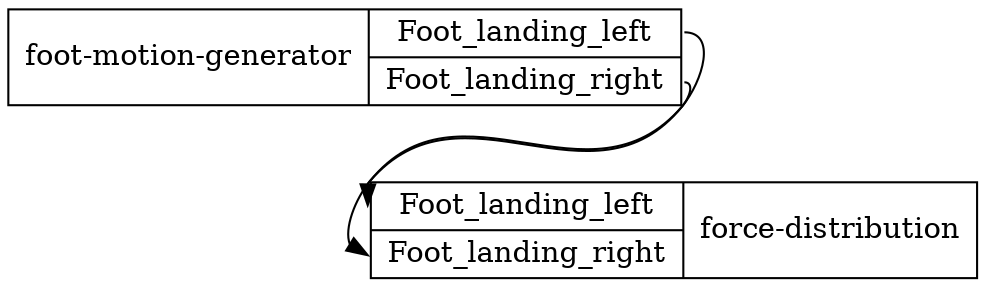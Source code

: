 digraph G {
node [shape=record];
1[shape=record, label="foot-motion-generator | { <out1> Foot_landing_left | <out2> Foot_landing_right } "];
5[shape=record, label="{ <in1> Foot_landing_left | <in2> Foot_landing_right } | force-distribution"]
1:out1 -> 5:in1;
1:out2 -> 5:in2;
}